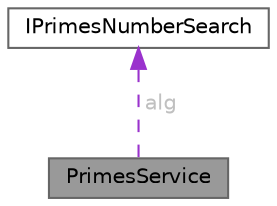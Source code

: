 digraph "PrimesService"
{
 // LATEX_PDF_SIZE
  bgcolor="transparent";
  edge [fontname=Helvetica,fontsize=10,labelfontname=Helvetica,labelfontsize=10];
  node [fontname=Helvetica,fontsize=10,shape=box,height=0.2,width=0.4];
  Node1 [id="Node000001",label="PrimesService",height=0.2,width=0.4,color="gray40", fillcolor="grey60", style="filled", fontcolor="black",tooltip="Servicio que utiliza un algoritmo para obtener números primos."];
  Node2 -> Node1 [id="edge1_Node000001_Node000002",dir="back",color="darkorchid3",style="dashed",tooltip=" ",label=<<TABLE CELLBORDER="0" BORDER="0"><TR><TD VALIGN="top" ALIGN="LEFT" CELLPADDING="1" CELLSPACING="0">alg</TD></TR>
</TABLE>> ,fontcolor="grey" ];
  Node2 [id="Node000002",label="IPrimesNumberSearch",height=0.2,width=0.4,color="gray40", fillcolor="white", style="filled",URL="$class_i_primes_number_search.html",tooltip="Interfaz para algoritmos de búsqueda de números primos."];
}
